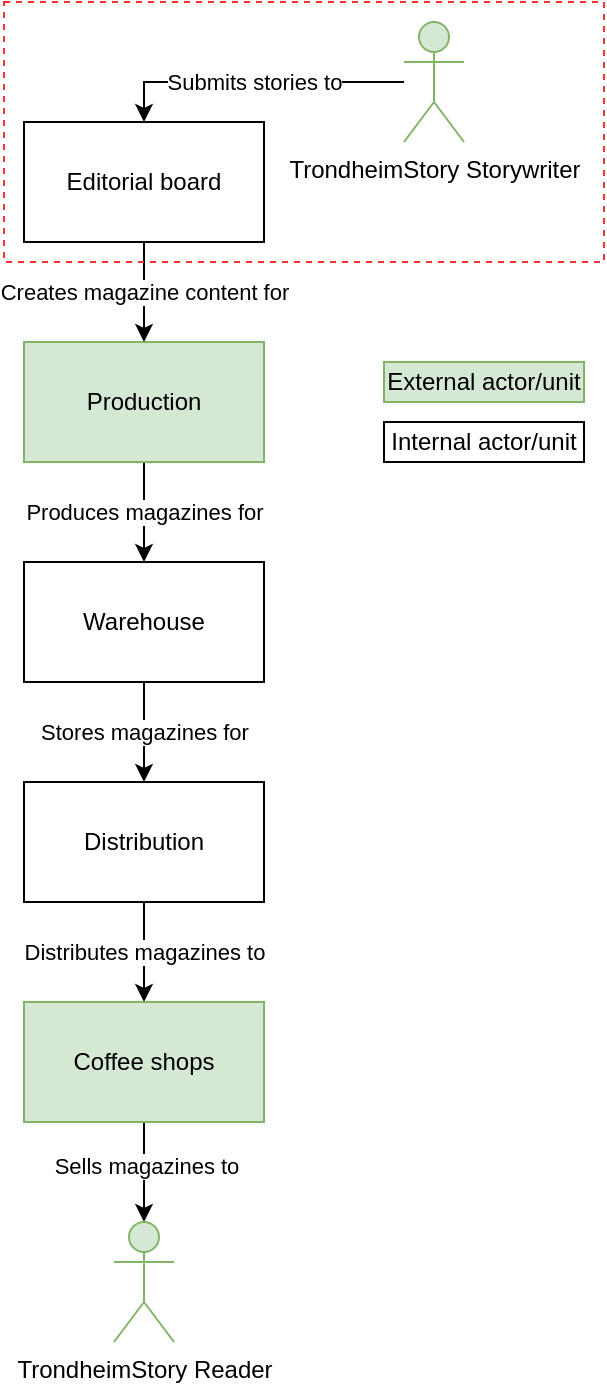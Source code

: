 <mxfile version="13.7.3" type="github">
  <diagram id="ZphT7NHtfdJzJYN91oFM" name="Page-1">
    <mxGraphModel dx="1180" dy="708" grid="1" gridSize="10" guides="1" tooltips="1" connect="1" arrows="1" fold="1" page="1" pageScale="1" pageWidth="700" pageHeight="1000" math="0" shadow="0">
      <root>
        <mxCell id="0" />
        <mxCell id="1" parent="0" />
        <mxCell id="SWnautVr8U_Q0bgiy1bZ-1" value="Editorial board" style="rounded=0;whiteSpace=wrap;html=1;" parent="1" vertex="1">
          <mxGeometry x="260" y="70" width="120" height="60" as="geometry" />
        </mxCell>
        <mxCell id="SWnautVr8U_Q0bgiy1bZ-6" value="Produces magazines for" style="edgeStyle=orthogonalEdgeStyle;rounded=0;orthogonalLoop=1;jettySize=auto;html=1;" parent="1" source="SWnautVr8U_Q0bgiy1bZ-2" target="SWnautVr8U_Q0bgiy1bZ-3" edge="1">
          <mxGeometry relative="1" as="geometry" />
        </mxCell>
        <mxCell id="SWnautVr8U_Q0bgiy1bZ-2" value="Production" style="rounded=0;whiteSpace=wrap;html=1;fillColor=#d5e8d4;strokeColor=#82b366;" parent="1" vertex="1">
          <mxGeometry x="260" y="180" width="120" height="60" as="geometry" />
        </mxCell>
        <mxCell id="SWnautVr8U_Q0bgiy1bZ-7" value="Stores magazines for" style="edgeStyle=orthogonalEdgeStyle;rounded=0;orthogonalLoop=1;jettySize=auto;html=1;" parent="1" source="SWnautVr8U_Q0bgiy1bZ-3" target="SWnautVr8U_Q0bgiy1bZ-4" edge="1">
          <mxGeometry relative="1" as="geometry" />
        </mxCell>
        <mxCell id="SWnautVr8U_Q0bgiy1bZ-3" value="Warehouse" style="rounded=0;whiteSpace=wrap;html=1;" parent="1" vertex="1">
          <mxGeometry x="260" y="290" width="120" height="60" as="geometry" />
        </mxCell>
        <mxCell id="SWnautVr8U_Q0bgiy1bZ-9" value="Distributes magazines to" style="edgeStyle=orthogonalEdgeStyle;rounded=0;orthogonalLoop=1;jettySize=auto;html=1;entryX=0.5;entryY=0;entryDx=0;entryDy=0;" parent="1" source="SWnautVr8U_Q0bgiy1bZ-4" target="SWnautVr8U_Q0bgiy1bZ-10" edge="1">
          <mxGeometry relative="1" as="geometry">
            <mxPoint x="320" y="510" as="targetPoint" />
          </mxGeometry>
        </mxCell>
        <mxCell id="SWnautVr8U_Q0bgiy1bZ-4" value="Distribution" style="rounded=0;whiteSpace=wrap;html=1;" parent="1" vertex="1">
          <mxGeometry x="260" y="400" width="120" height="60" as="geometry" />
        </mxCell>
        <mxCell id="SWnautVr8U_Q0bgiy1bZ-5" value="Creates magazine content for" style="endArrow=classic;html=1;exitX=0.5;exitY=1;exitDx=0;exitDy=0;" parent="1" source="SWnautVr8U_Q0bgiy1bZ-1" target="SWnautVr8U_Q0bgiy1bZ-2" edge="1">
          <mxGeometry width="50" height="50" relative="1" as="geometry">
            <mxPoint x="330" y="270" as="sourcePoint" />
            <mxPoint x="380" y="220" as="targetPoint" />
          </mxGeometry>
        </mxCell>
        <mxCell id="SWnautVr8U_Q0bgiy1bZ-12" style="edgeStyle=orthogonalEdgeStyle;rounded=0;orthogonalLoop=1;jettySize=auto;html=1;entryX=0.5;entryY=0;entryDx=0;entryDy=0;entryPerimeter=0;" parent="1" source="SWnautVr8U_Q0bgiy1bZ-10" target="SWnautVr8U_Q0bgiy1bZ-11" edge="1">
          <mxGeometry relative="1" as="geometry" />
        </mxCell>
        <mxCell id="SWnautVr8U_Q0bgiy1bZ-13" value="Sells magazines to" style="edgeLabel;html=1;align=center;verticalAlign=middle;resizable=0;points=[];" parent="SWnautVr8U_Q0bgiy1bZ-12" vertex="1" connectable="0">
          <mxGeometry x="-0.133" y="1" relative="1" as="geometry">
            <mxPoint as="offset" />
          </mxGeometry>
        </mxCell>
        <mxCell id="SWnautVr8U_Q0bgiy1bZ-10" value="Coffee shops" style="rounded=0;whiteSpace=wrap;html=1;fillColor=#d5e8d4;strokeColor=#82b366;" parent="1" vertex="1">
          <mxGeometry x="260" y="510" width="120" height="60" as="geometry" />
        </mxCell>
        <mxCell id="SWnautVr8U_Q0bgiy1bZ-11" value="TrondheimStory Reader" style="shape=umlActor;verticalLabelPosition=bottom;verticalAlign=top;html=1;outlineConnect=0;fillColor=#d5e8d4;strokeColor=#82b366;" parent="1" vertex="1">
          <mxGeometry x="305" y="620" width="30" height="60" as="geometry" />
        </mxCell>
        <mxCell id="SWnautVr8U_Q0bgiy1bZ-15" value="Submits stories to" style="edgeStyle=orthogonalEdgeStyle;rounded=0;orthogonalLoop=1;jettySize=auto;html=1;entryX=0.5;entryY=0;entryDx=0;entryDy=0;" parent="1" source="SWnautVr8U_Q0bgiy1bZ-14" target="SWnautVr8U_Q0bgiy1bZ-1" edge="1">
          <mxGeometry relative="1" as="geometry" />
        </mxCell>
        <mxCell id="SWnautVr8U_Q0bgiy1bZ-14" value="TrondheimStory Storywriter" style="shape=umlActor;verticalLabelPosition=bottom;verticalAlign=top;html=1;outlineConnect=0;fillColor=#d5e8d4;strokeColor=#82b366;" parent="1" vertex="1">
          <mxGeometry x="450" y="20" width="30" height="60" as="geometry" />
        </mxCell>
        <mxCell id="SWnautVr8U_Q0bgiy1bZ-16" value="External actor/unit" style="rounded=0;whiteSpace=wrap;html=1;fillColor=#d5e8d4;strokeColor=#82b366;" parent="1" vertex="1">
          <mxGeometry x="440" y="190" width="100" height="20" as="geometry" />
        </mxCell>
        <mxCell id="SWnautVr8U_Q0bgiy1bZ-18" value="Internal actor/unit" style="rounded=0;whiteSpace=wrap;html=1;" parent="1" vertex="1">
          <mxGeometry x="440" y="220" width="100" height="20" as="geometry" />
        </mxCell>
        <mxCell id="Mu9Wqqmyao0egfqL-Q9Y-1" value="" style="rounded=0;whiteSpace=wrap;html=1;fillColor=none;strokeColor=#FF3333;dashed=1;" vertex="1" parent="1">
          <mxGeometry x="250" y="10" width="300" height="130" as="geometry" />
        </mxCell>
      </root>
    </mxGraphModel>
  </diagram>
</mxfile>
